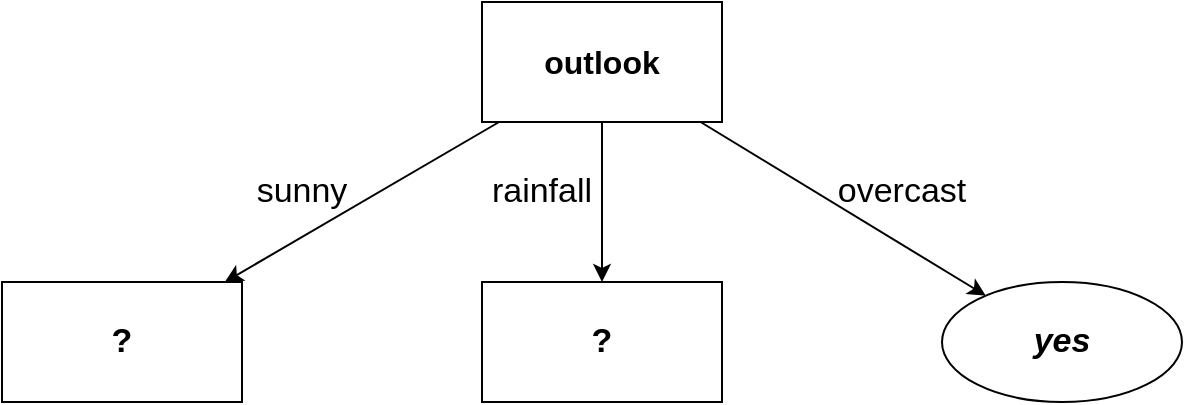 <mxfile version="19.0.0" type="device"><diagram id="1DXW0nSRllXMTSu7_3Ht" name="Page-1"><mxGraphModel dx="1038" dy="649" grid="1" gridSize="10" guides="1" tooltips="1" connect="1" arrows="1" fold="1" page="1" pageScale="1" pageWidth="1654" pageHeight="1169" math="0" shadow="0"><root><mxCell id="0"/><mxCell id="1" parent="0"/><mxCell id="j2DH-1FYanJAK1IWjNgV-3" value="" style="rounded=0;orthogonalLoop=1;jettySize=auto;html=1;fontSize=16;" edge="1" parent="1" source="j2DH-1FYanJAK1IWjNgV-1" target="j2DH-1FYanJAK1IWjNgV-2"><mxGeometry relative="1" as="geometry"/></mxCell><mxCell id="j2DH-1FYanJAK1IWjNgV-5" value="" style="edgeStyle=none;rounded=0;orthogonalLoop=1;jettySize=auto;html=1;fontSize=16;" edge="1" parent="1" source="j2DH-1FYanJAK1IWjNgV-1" target="j2DH-1FYanJAK1IWjNgV-4"><mxGeometry relative="1" as="geometry"/></mxCell><mxCell id="j2DH-1FYanJAK1IWjNgV-7" value="" style="edgeStyle=none;rounded=0;orthogonalLoop=1;jettySize=auto;html=1;fontSize=16;" edge="1" parent="1" source="j2DH-1FYanJAK1IWjNgV-1" target="j2DH-1FYanJAK1IWjNgV-6"><mxGeometry relative="1" as="geometry"/></mxCell><mxCell id="j2DH-1FYanJAK1IWjNgV-1" value="&lt;b&gt;&lt;font style=&quot;font-size: 16px;&quot;&gt;outlook&lt;/font&gt;&lt;/b&gt;" style="rounded=0;whiteSpace=wrap;html=1;fillColor=none;" vertex="1" parent="1"><mxGeometry x="390" y="240" width="120" height="60" as="geometry"/></mxCell><mxCell id="j2DH-1FYanJAK1IWjNgV-2" value="&lt;font style=&quot;font-size: 17px;&quot;&gt;&lt;b&gt;?&lt;/b&gt;&lt;/font&gt;" style="whiteSpace=wrap;html=1;fillColor=none;rounded=0;" vertex="1" parent="1"><mxGeometry x="150" y="380" width="120" height="60" as="geometry"/></mxCell><mxCell id="j2DH-1FYanJAK1IWjNgV-4" value="&lt;font style=&quot;font-size: 17px;&quot;&gt;&lt;b&gt;?&lt;/b&gt;&lt;/font&gt;" style="whiteSpace=wrap;html=1;fillColor=none;rounded=0;" vertex="1" parent="1"><mxGeometry x="390" y="380" width="120" height="60" as="geometry"/></mxCell><mxCell id="j2DH-1FYanJAK1IWjNgV-6" value="&lt;b&gt;&lt;i&gt;&lt;font style=&quot;font-size: 17px;&quot;&gt;yes&lt;/font&gt;&lt;/i&gt;&lt;/b&gt;" style="ellipse;whiteSpace=wrap;html=1;fillColor=none;rounded=0;" vertex="1" parent="1"><mxGeometry x="620" y="380" width="120" height="60" as="geometry"/></mxCell><mxCell id="j2DH-1FYanJAK1IWjNgV-8" value="sunny" style="text;html=1;strokeColor=none;fillColor=none;align=center;verticalAlign=middle;whiteSpace=wrap;rounded=0;fontSize=17;" vertex="1" parent="1"><mxGeometry x="270" y="320" width="60" height="30" as="geometry"/></mxCell><mxCell id="j2DH-1FYanJAK1IWjNgV-10" value="rainfall" style="text;html=1;strokeColor=none;fillColor=none;align=center;verticalAlign=middle;whiteSpace=wrap;rounded=0;fontSize=17;" vertex="1" parent="1"><mxGeometry x="390" y="320" width="60" height="30" as="geometry"/></mxCell><mxCell id="j2DH-1FYanJAK1IWjNgV-11" value="overcast" style="text;html=1;strokeColor=none;fillColor=none;align=center;verticalAlign=middle;whiteSpace=wrap;rounded=0;fontSize=17;" vertex="1" parent="1"><mxGeometry x="570" y="320" width="60" height="30" as="geometry"/></mxCell></root></mxGraphModel></diagram></mxfile>